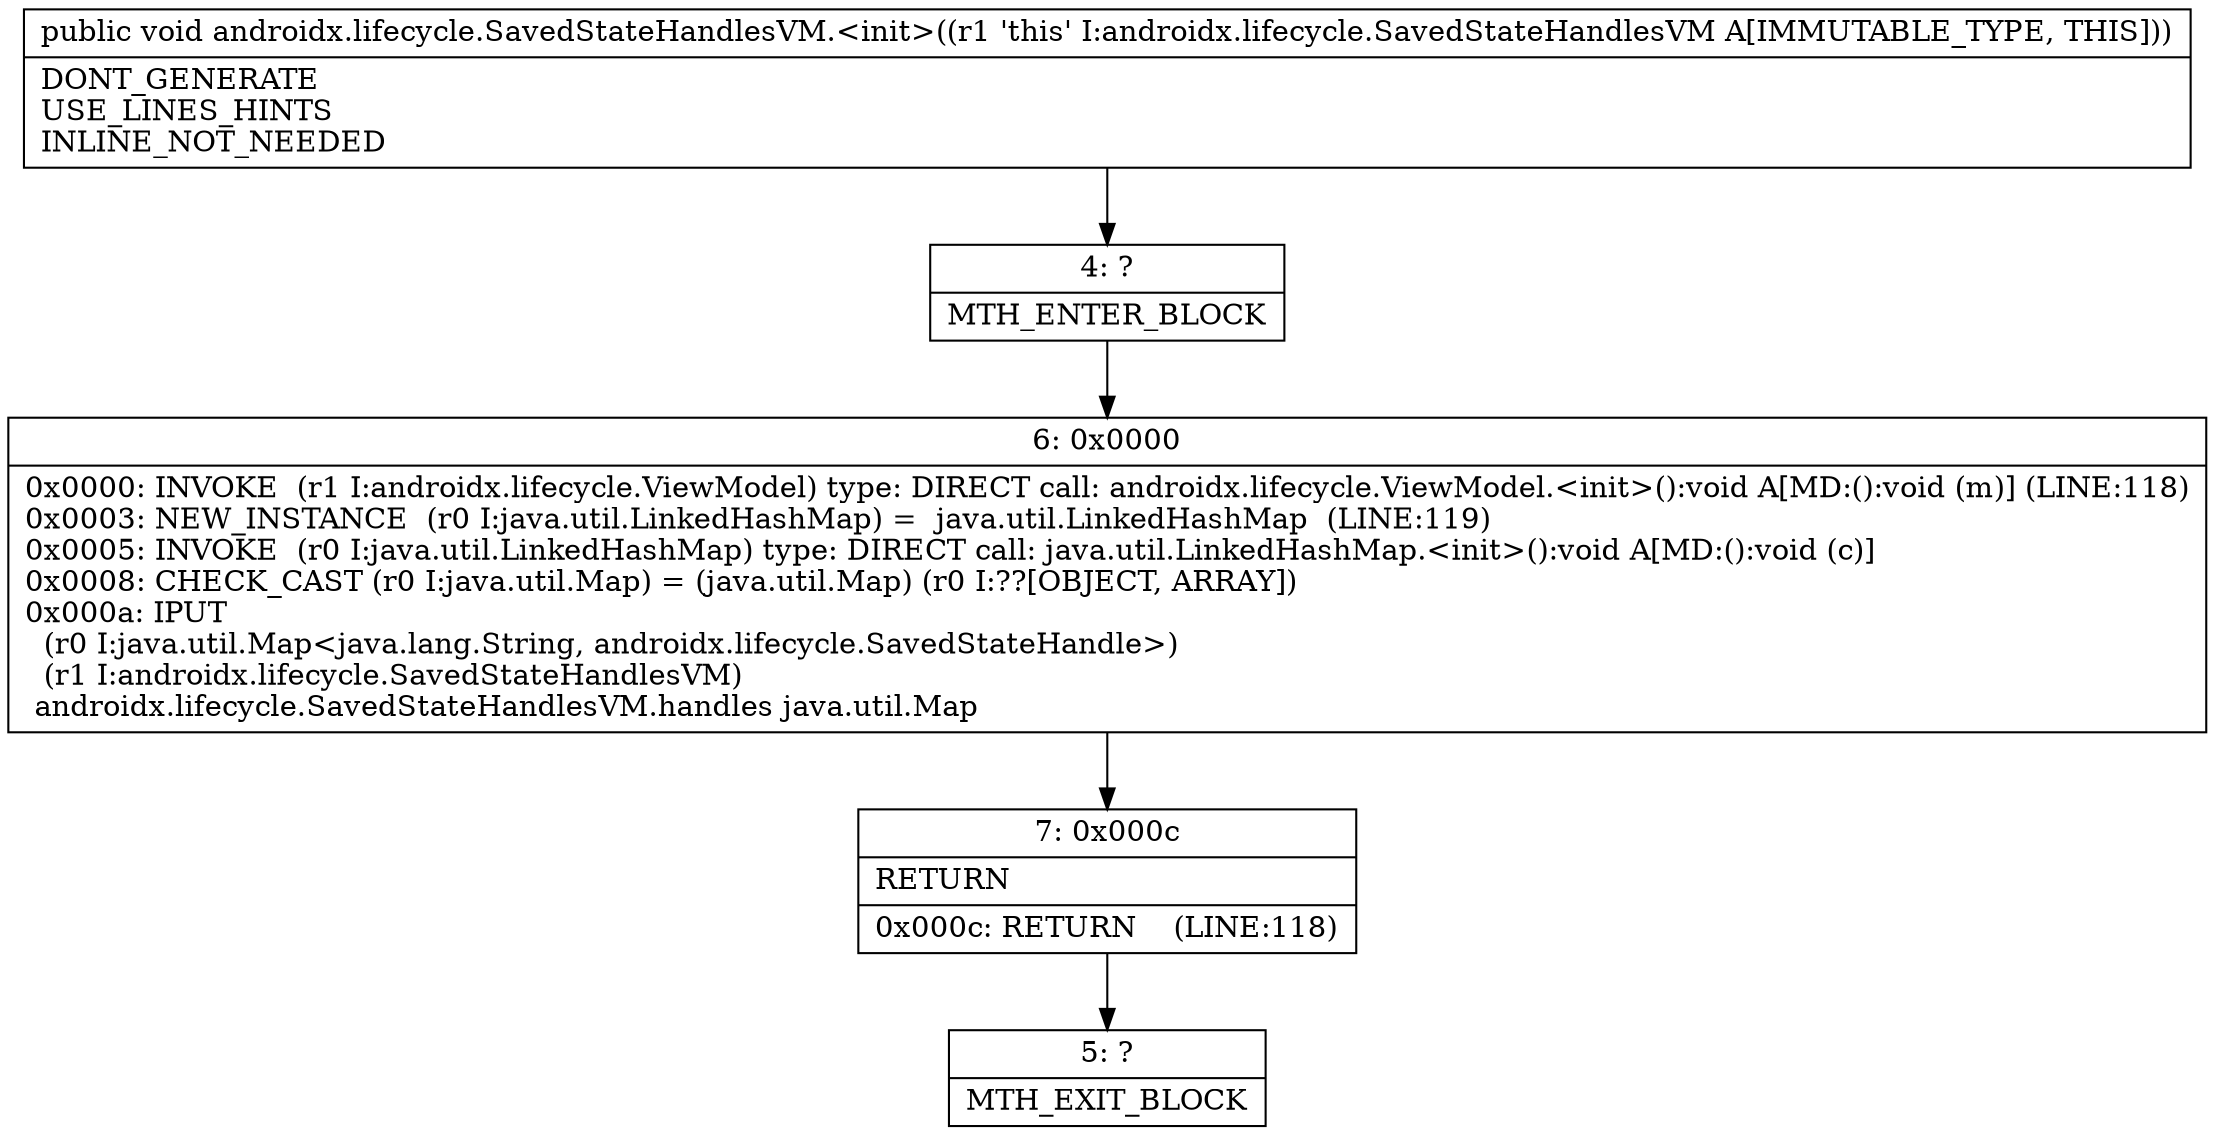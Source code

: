 digraph "CFG forandroidx.lifecycle.SavedStateHandlesVM.\<init\>()V" {
Node_4 [shape=record,label="{4\:\ ?|MTH_ENTER_BLOCK\l}"];
Node_6 [shape=record,label="{6\:\ 0x0000|0x0000: INVOKE  (r1 I:androidx.lifecycle.ViewModel) type: DIRECT call: androidx.lifecycle.ViewModel.\<init\>():void A[MD:():void (m)] (LINE:118)\l0x0003: NEW_INSTANCE  (r0 I:java.util.LinkedHashMap) =  java.util.LinkedHashMap  (LINE:119)\l0x0005: INVOKE  (r0 I:java.util.LinkedHashMap) type: DIRECT call: java.util.LinkedHashMap.\<init\>():void A[MD:():void (c)]\l0x0008: CHECK_CAST (r0 I:java.util.Map) = (java.util.Map) (r0 I:??[OBJECT, ARRAY]) \l0x000a: IPUT  \l  (r0 I:java.util.Map\<java.lang.String, androidx.lifecycle.SavedStateHandle\>)\l  (r1 I:androidx.lifecycle.SavedStateHandlesVM)\l androidx.lifecycle.SavedStateHandlesVM.handles java.util.Map \l}"];
Node_7 [shape=record,label="{7\:\ 0x000c|RETURN\l|0x000c: RETURN    (LINE:118)\l}"];
Node_5 [shape=record,label="{5\:\ ?|MTH_EXIT_BLOCK\l}"];
MethodNode[shape=record,label="{public void androidx.lifecycle.SavedStateHandlesVM.\<init\>((r1 'this' I:androidx.lifecycle.SavedStateHandlesVM A[IMMUTABLE_TYPE, THIS]))  | DONT_GENERATE\lUSE_LINES_HINTS\lINLINE_NOT_NEEDED\l}"];
MethodNode -> Node_4;Node_4 -> Node_6;
Node_6 -> Node_7;
Node_7 -> Node_5;
}

